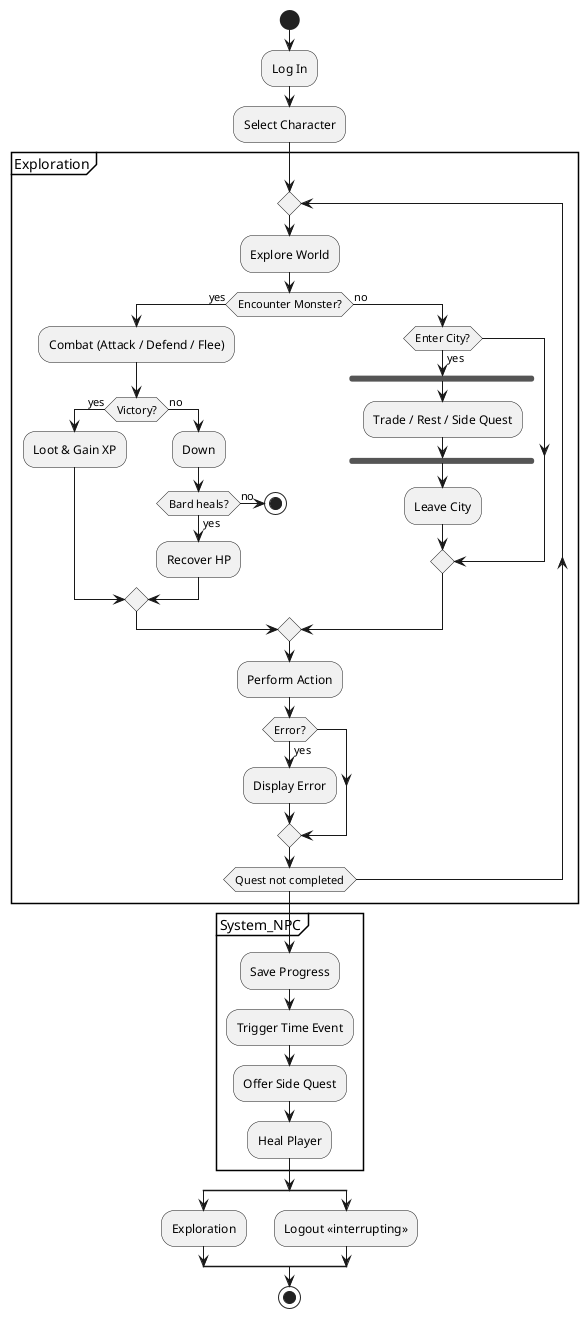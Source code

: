 @startuml Refined_Archer_Activity_Diagram

|Player|
start
:Log In;
:Select Character;

' -----------------------------
' Exploration Loop
' -----------------------------
partition Exploration {
    repeat
        :Explore World;

        if (Encounter Monster?) then (yes)
            :Combat (Attack / Defend / Flee);
            if (Victory?) then (yes)
                :Loot & Gain XP;
            else (no)
                :Down;
                if (Bard heals?) then (yes)
                    :Recover HP;
                else (no)
                    stop
                endif
            endif
        else (no)
            if (Enter City?) then (yes)
                fork
                    :Trade / Rest / Side Quest;
                end fork
                :Leave City;
            endif
        endif

        :Perform Action;

        if (Error?) then (yes)
            :Display Error;
        endif

    repeat while (Quest not completed)
}

' -----------------------------
' System & NPC Actions
' -----------------------------
partition System_NPC {
    :Save Progress;
    :Trigger Time Event;
    :Offer Side Quest;
    :Heal Player;
}

' -----------------------------
' Interruptible Region: Logout always available
' -----------------------------
|Player|
split
    :Exploration;
split again
    :Logout <<interrupting>>;
end split

stop
@enduml
